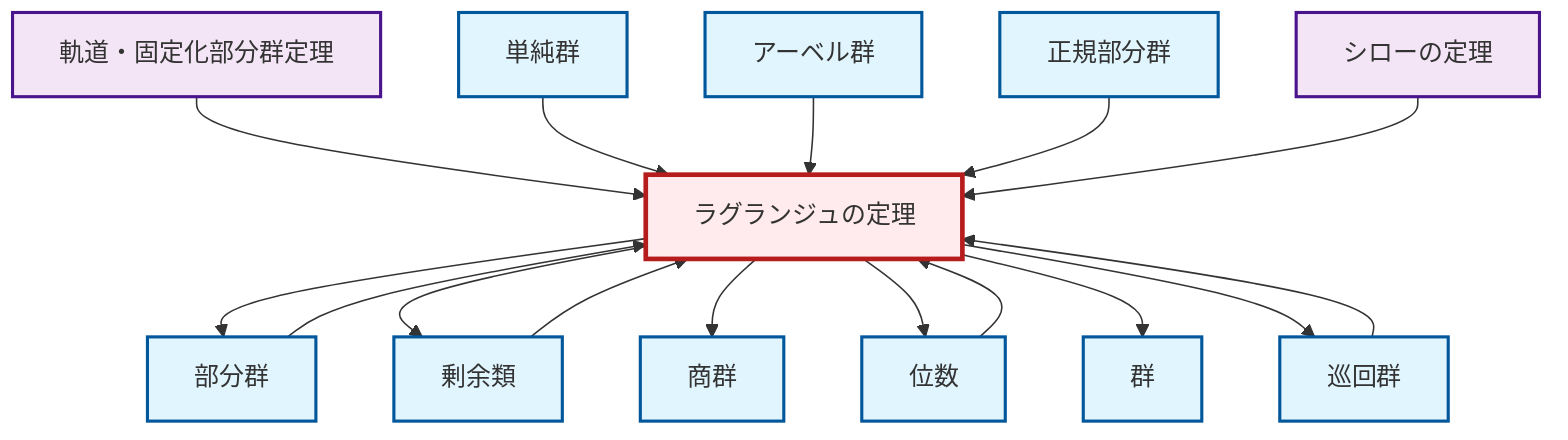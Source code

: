 graph TD
    classDef definition fill:#e1f5fe,stroke:#01579b,stroke-width:2px
    classDef theorem fill:#f3e5f5,stroke:#4a148c,stroke-width:2px
    classDef axiom fill:#fff3e0,stroke:#e65100,stroke-width:2px
    classDef example fill:#e8f5e9,stroke:#1b5e20,stroke-width:2px
    classDef current fill:#ffebee,stroke:#b71c1c,stroke-width:3px
    def-quotient-group["商群"]:::definition
    thm-sylow["シローの定理"]:::theorem
    thm-orbit-stabilizer["軌道・固定化部分群定理"]:::theorem
    def-normal-subgroup["正規部分群"]:::definition
    def-simple-group["単純群"]:::definition
    def-cyclic-group["巡回群"]:::definition
    def-coset["剰余類"]:::definition
    def-group["群"]:::definition
    def-abelian-group["アーベル群"]:::definition
    def-subgroup["部分群"]:::definition
    thm-lagrange["ラグランジュの定理"]:::theorem
    def-order["位数"]:::definition
    thm-lagrange --> def-subgroup
    thm-lagrange --> def-coset
    thm-lagrange --> def-quotient-group
    thm-lagrange --> def-order
    def-order --> thm-lagrange
    thm-lagrange --> def-group
    thm-orbit-stabilizer --> thm-lagrange
    def-subgroup --> thm-lagrange
    def-cyclic-group --> thm-lagrange
    def-simple-group --> thm-lagrange
    def-abelian-group --> thm-lagrange
    def-normal-subgroup --> thm-lagrange
    def-coset --> thm-lagrange
    thm-lagrange --> def-cyclic-group
    thm-sylow --> thm-lagrange
    class thm-lagrange current